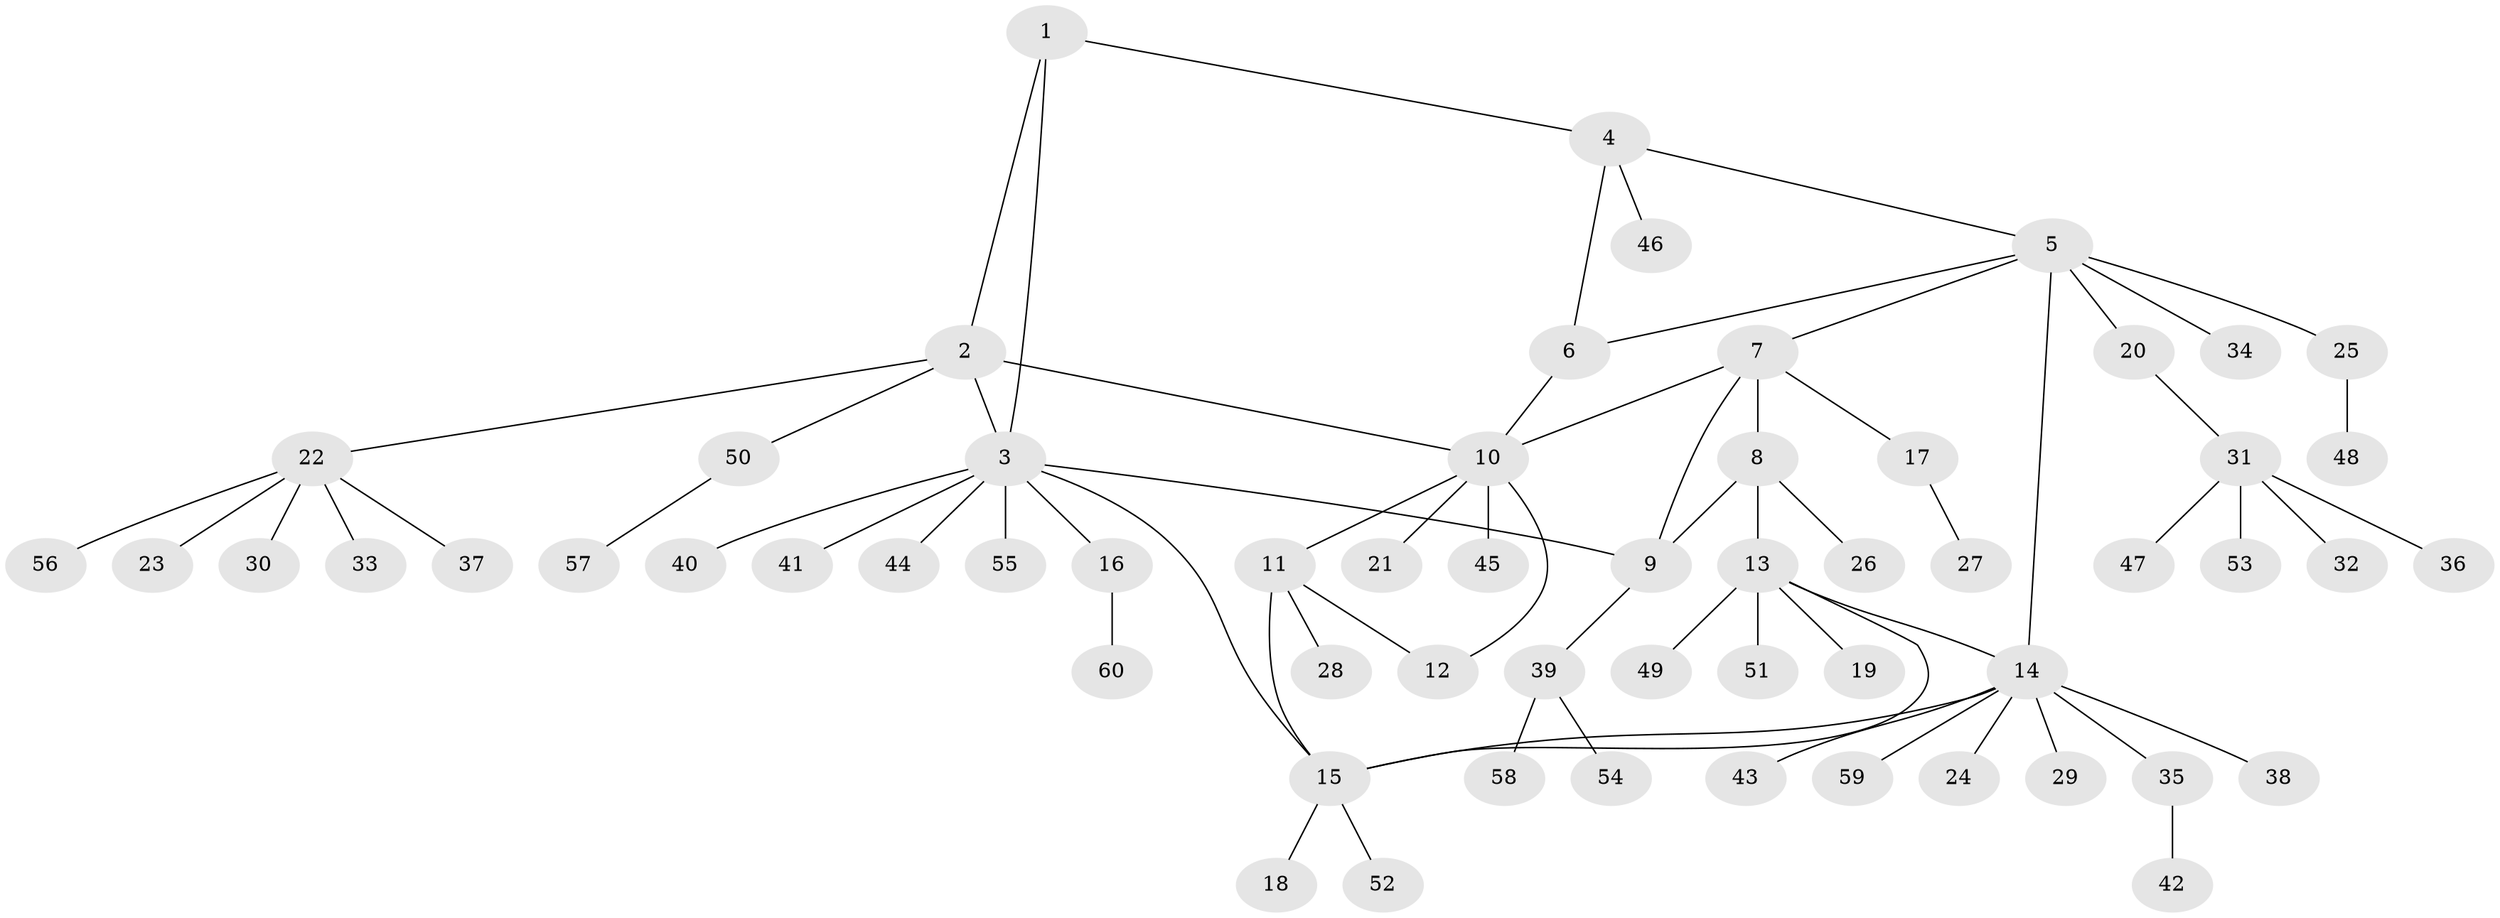 // coarse degree distribution, {4: 0.045454545454545456, 5: 0.06818181818181818, 8: 0.045454545454545456, 7: 0.045454545454545456, 6: 0.045454545454545456, 2: 0.09090909090909091, 1: 0.6590909090909091}
// Generated by graph-tools (version 1.1) at 2025/42/03/06/25 10:42:13]
// undirected, 60 vertices, 70 edges
graph export_dot {
graph [start="1"]
  node [color=gray90,style=filled];
  1;
  2;
  3;
  4;
  5;
  6;
  7;
  8;
  9;
  10;
  11;
  12;
  13;
  14;
  15;
  16;
  17;
  18;
  19;
  20;
  21;
  22;
  23;
  24;
  25;
  26;
  27;
  28;
  29;
  30;
  31;
  32;
  33;
  34;
  35;
  36;
  37;
  38;
  39;
  40;
  41;
  42;
  43;
  44;
  45;
  46;
  47;
  48;
  49;
  50;
  51;
  52;
  53;
  54;
  55;
  56;
  57;
  58;
  59;
  60;
  1 -- 2;
  1 -- 3;
  1 -- 4;
  2 -- 3;
  2 -- 10;
  2 -- 22;
  2 -- 50;
  3 -- 9;
  3 -- 15;
  3 -- 16;
  3 -- 40;
  3 -- 41;
  3 -- 44;
  3 -- 55;
  4 -- 5;
  4 -- 6;
  4 -- 46;
  5 -- 6;
  5 -- 7;
  5 -- 14;
  5 -- 20;
  5 -- 25;
  5 -- 34;
  6 -- 10;
  7 -- 8;
  7 -- 9;
  7 -- 10;
  7 -- 17;
  8 -- 9;
  8 -- 13;
  8 -- 26;
  9 -- 39;
  10 -- 11;
  10 -- 12;
  10 -- 21;
  10 -- 45;
  11 -- 12;
  11 -- 15;
  11 -- 28;
  13 -- 14;
  13 -- 15;
  13 -- 19;
  13 -- 49;
  13 -- 51;
  14 -- 15;
  14 -- 24;
  14 -- 29;
  14 -- 35;
  14 -- 38;
  14 -- 43;
  14 -- 59;
  15 -- 18;
  15 -- 52;
  16 -- 60;
  17 -- 27;
  20 -- 31;
  22 -- 23;
  22 -- 30;
  22 -- 33;
  22 -- 37;
  22 -- 56;
  25 -- 48;
  31 -- 32;
  31 -- 36;
  31 -- 47;
  31 -- 53;
  35 -- 42;
  39 -- 54;
  39 -- 58;
  50 -- 57;
}
